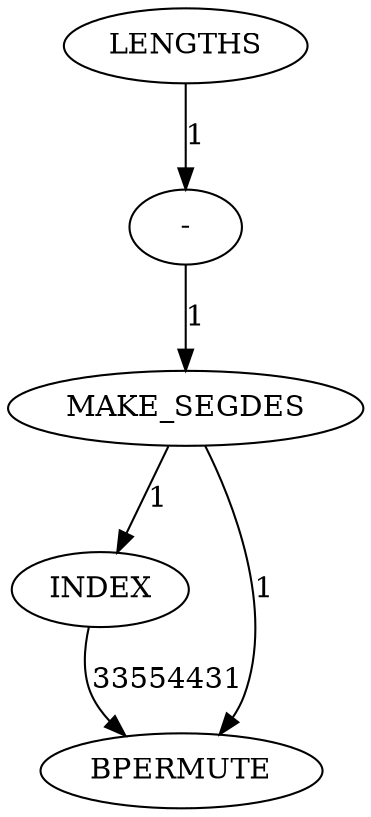 digraph {
	is_B_INST_4903 [label="-" cost=946]
	is_B_INST_4909 [label=INDEX cost=946]
	is_B_INST_4917 [label=BPERMUTE cost=76696735]
	is_B_INST_4898 [label=LENGTHS cost=989]
	is_B_INST_4904 [label=MAKE_SEGDES cost=86]
	is_B_INST_4903 -> is_B_INST_4904 [label=1 cost=1]
	is_B_INST_4909 -> is_B_INST_4917 [label=33554431 cost=33554431]
	is_B_INST_4898 -> is_B_INST_4903 [label=1 cost=1]
	is_B_INST_4904 -> is_B_INST_4909 [label=1 cost=1]
	is_B_INST_4904 -> is_B_INST_4917 [label=1 cost=1]
}
